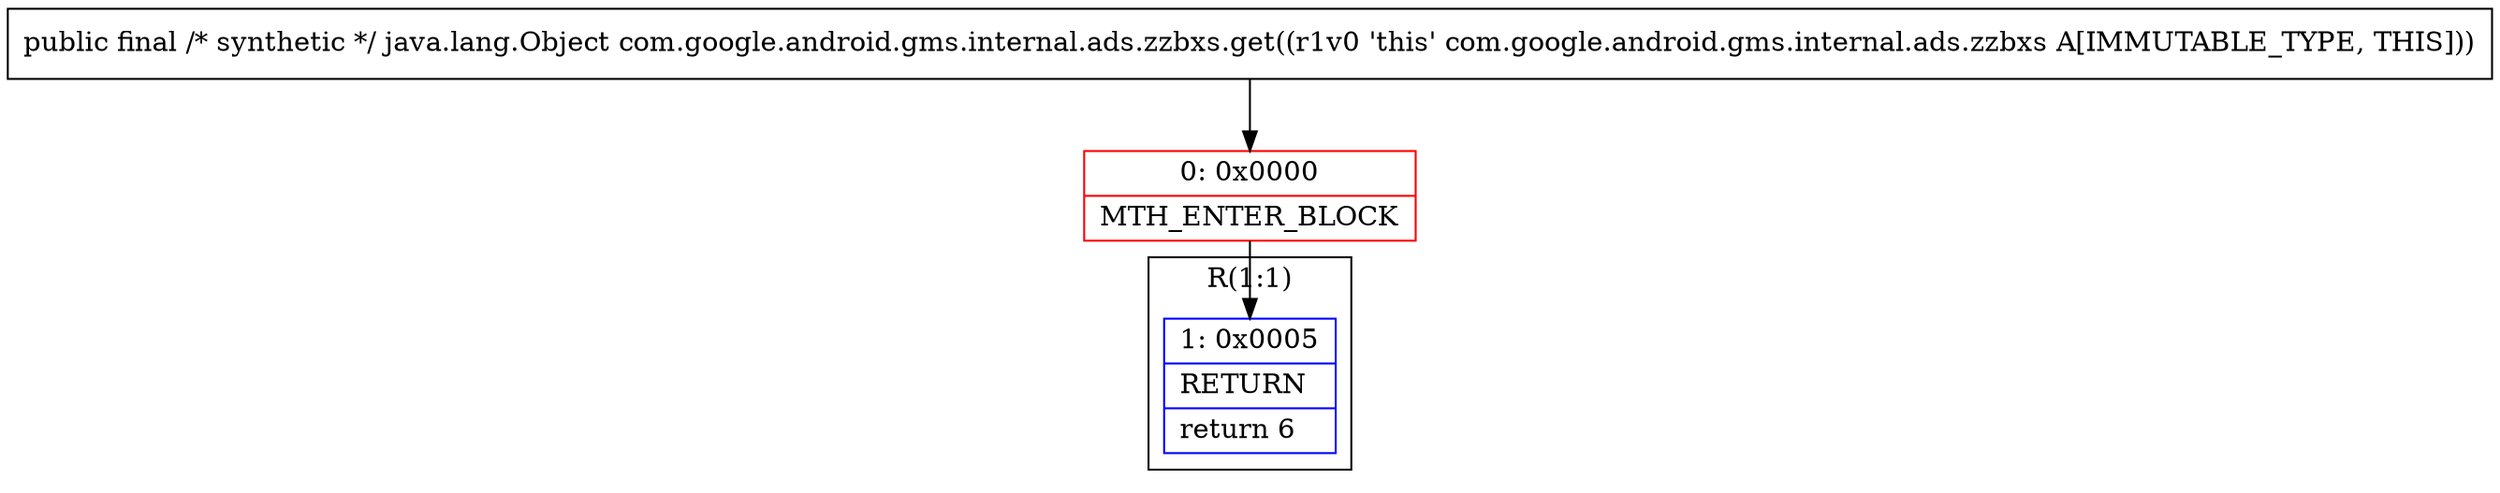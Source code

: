 digraph "CFG forcom.google.android.gms.internal.ads.zzbxs.get()Ljava\/lang\/Object;" {
subgraph cluster_Region_1612301819 {
label = "R(1:1)";
node [shape=record,color=blue];
Node_1 [shape=record,label="{1\:\ 0x0005|RETURN\l|return 6\l}"];
}
Node_0 [shape=record,color=red,label="{0\:\ 0x0000|MTH_ENTER_BLOCK\l}"];
MethodNode[shape=record,label="{public final \/* synthetic *\/ java.lang.Object com.google.android.gms.internal.ads.zzbxs.get((r1v0 'this' com.google.android.gms.internal.ads.zzbxs A[IMMUTABLE_TYPE, THIS])) }"];
MethodNode -> Node_0;
Node_0 -> Node_1;
}

